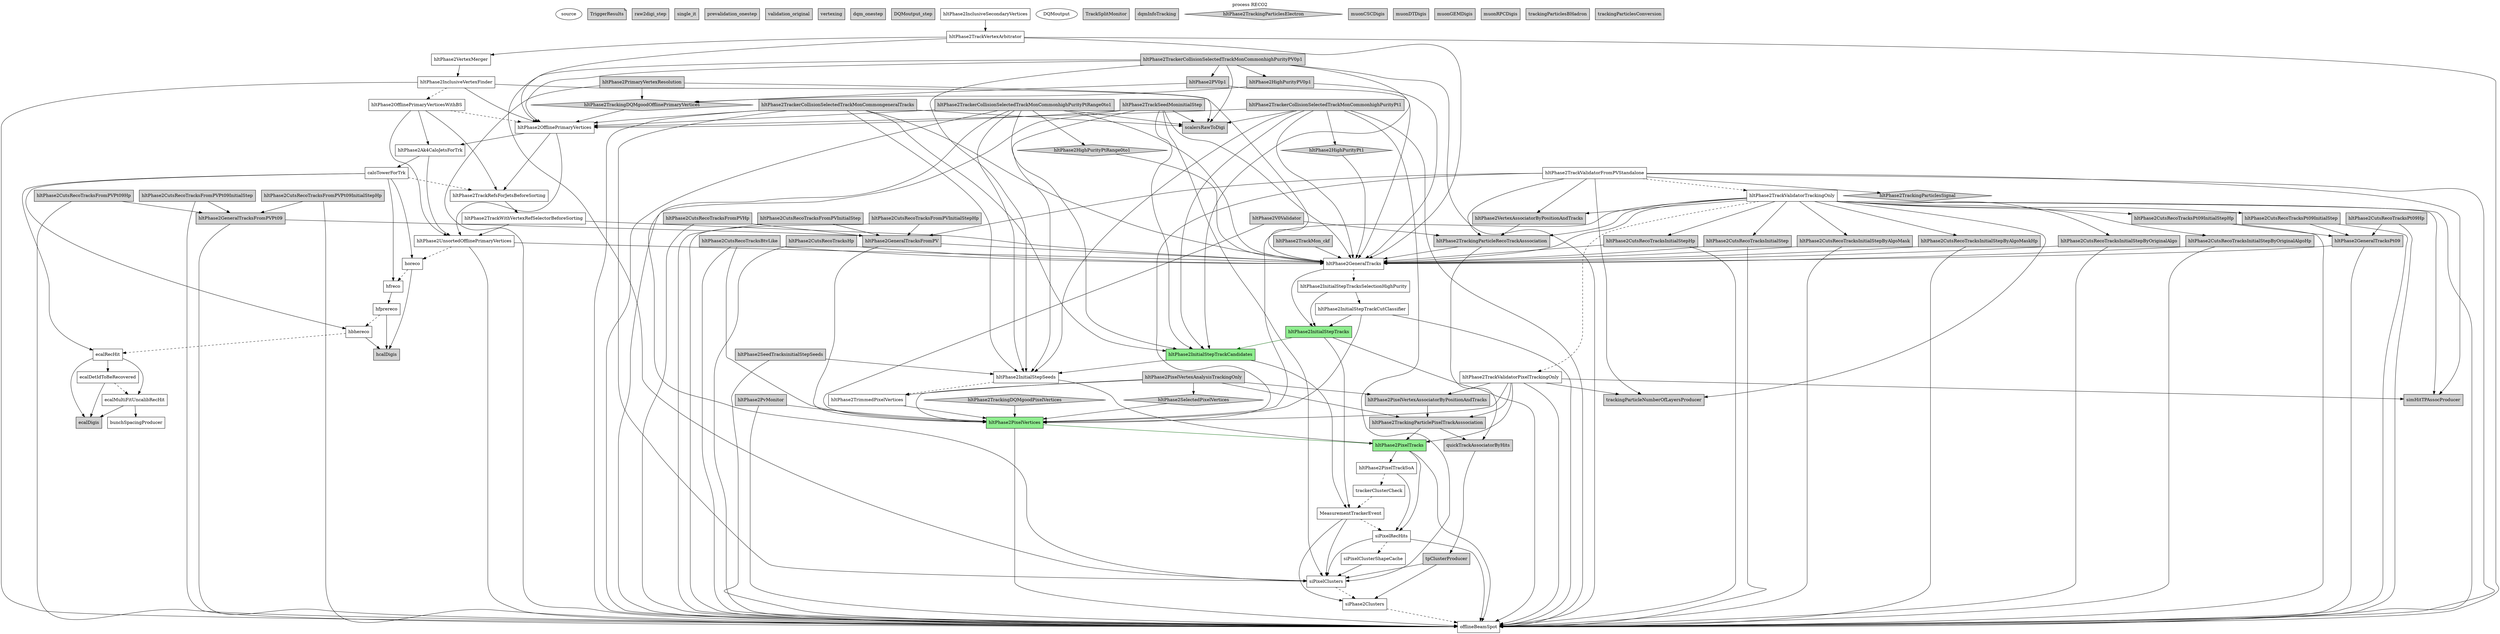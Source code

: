 digraph RECO2 {
graph [
label="process RECO2", labelloc=top];
0[color=black, fillcolor=white, label=source, shape=oval, style=filled, tooltip=PoolSource];
1[color=black, fillcolor=lightgrey, label=TriggerResults, shape=note, style=filled, tooltip=TriggerResultInserter];
2[color=black, fillcolor=lightgrey, label=raw2digi_step, shape=box, style=filled, tooltip=PathStatusInserter];
3[color=black, fillcolor=lightgrey, label=single_it, shape=box, style=filled, tooltip=PathStatusInserter];
4[color=black, fillcolor=lightgrey, label=prevalidation_onestep, shape=box, style=filled, tooltip=PathStatusInserter];
5[color=black, fillcolor=lightgrey, label=validation_original, shape=box, style=filled, tooltip=PathStatusInserter];
6[color=black, fillcolor=lightgrey, label=vertexing, shape=box, style=filled, tooltip=PathStatusInserter];
7[color=black, fillcolor=lightgrey, label=dqm_onestep, shape=box, style=filled, tooltip=EndPathStatusInserter];
8[color=black, fillcolor=lightgrey, label=DQMoutput_step, shape=box, style=filled, tooltip=EndPathStatusInserter];
9[color=black, fillcolor=white, label=offlineBeamSpot, shape=box, style=filled, tooltip=BeamSpotProducer];
10[color=black, fillcolor=white, label=siPhase2Clusters, shape=box, style=filled, tooltip=Phase2TrackerClusterizer];
11[color=black, fillcolor=white, label=siPixelClusters, shape=box, style=filled, tooltip=SiPixelClusterProducer];
12[color=black, fillcolor=white, label=siPixelClusterShapeCache, shape=box, style=filled, tooltip=SiPixelClusterShapeCacheProducer];
13[color=black, fillcolor=white, label=siPixelRecHits, shape=box, style=filled, tooltip=SiPixelRecHitSoAFromLegacy];
14[color=black, fillcolor=white, label=MeasurementTrackerEvent, shape=box, style=filled, tooltip=MeasurementTrackerEventProducer];
15[color=black, fillcolor=white, label=trackerClusterCheck, shape=box, style=filled, tooltip=ClusterCheckerEDProducer];
16[color=black, fillcolor=white, label=hltPhase2PixelTrackSoA, shape=box, style=filled, tooltip=CAHitNtupletCUDA];
17[color=black, fillcolor=lightgreen, label=hltPhase2PixelTracks, shape=box, style=filled, tooltip=PixelTrackProducerFromSoA];
18[color=black, fillcolor=lightgreen, label=hltPhase2PixelVertices, shape=box, style=filled, tooltip=PixelVertexProducer];
19[color=black, fillcolor=white, label=hltPhase2TrimmedPixelVertices, shape=box, style=filled, tooltip=PixelVertexCollectionTrimmer];
20[color=black, fillcolor=white, label=hltPhase2InitialStepSeeds, shape=box, style=filled, tooltip=SeedGeneratorFromProtoTracksEDProducer];
21[color=black, fillcolor=lightgreen, label=hltPhase2InitialStepTrackCandidates, shape=box, style=filled, tooltip=CkfTrackCandidateMaker];
22[color=black, fillcolor=lightgreen, label=hltPhase2InitialStepTracks, shape=box, style=filled, tooltip=TrackProducer];
23[color=black, fillcolor=white, label=hltPhase2InitialStepTrackCutClassifier, shape=box, style=filled, tooltip=TrackCutClassifier];
24[color=black, fillcolor=white, label=hltPhase2InitialStepTracksSelectionHighPurity, shape=box, style=filled, tooltip=TrackCollectionFilterCloner];
25[color=black, fillcolor=white, label=hltPhase2GeneralTracks, shape=box, style=filled, tooltip=TrackListMerger];
26[color=black, fillcolor=white, label=hltPhase2TrackValidatorPixelTrackingOnly, shape=box, style=filled, tooltip=MultiTrackValidator];
27[color=black, fillcolor=white, label=hltPhase2TrackValidatorTrackingOnly, shape=box, style=filled, tooltip=MultiTrackValidator];
28[color=black, fillcolor=white, label=hltPhase2TrackValidatorFromPVStandalone, shape=box, style=filled, tooltip=MultiTrackValidator];
29[color=black, fillcolor=white, label=bunchSpacingProducer, shape=box, style=filled, tooltip=BunchSpacingProducer];
30[color=black, fillcolor=white, label=ecalMultiFitUncalibRecHit, shape=box, style=filled, tooltip=EcalUncalibRecHitProducer];
31[color=black, fillcolor=white, label=ecalDetIdToBeRecovered, shape=box, style=filled, tooltip=EcalDetIdToBeRecoveredProducer];
32[color=black, fillcolor=white, label=ecalRecHit, shape=box, style=filled, tooltip=EcalRecHitProducer];
33[color=black, fillcolor=white, label=hbhereco, shape=box, style=filled, tooltip=HBHEPhase1Reconstructor];
34[color=black, fillcolor=white, label=hfprereco, shape=box, style=filled, tooltip=HFPreReconstructor];
35[color=black, fillcolor=white, label=hfreco, shape=box, style=filled, tooltip=HFPhase1Reconstructor];
36[color=black, fillcolor=white, label=horeco, shape=box, style=filled, tooltip=HcalHitReconstructor];
37[color=black, fillcolor=white, label=hltPhase2UnsortedOfflinePrimaryVertices, shape=box, style=filled, tooltip=PrimaryVertexProducer];
38[color=black, fillcolor=white, label=hltPhase2TrackWithVertexRefSelectorBeforeSorting, shape=box, style=filled, tooltip=TrackWithVertexRefSelector];
39[color=black, fillcolor=white, label=hltPhase2TrackRefsForJetsBeforeSorting, shape=box, style=filled, tooltip=ChargedRefCandidateProducer];
40[color=black, fillcolor=white, label=caloTowerForTrk, shape=box, style=filled, tooltip=CaloTowersCreator];
41[color=black, fillcolor=white, label=hltPhase2Ak4CaloJetsForTrk, shape=box, style=filled, tooltip=FastjetJetProducer];
42[color=black, fillcolor=white, label=hltPhase2OfflinePrimaryVertices, shape=box, style=filled, tooltip=RecoChargedRefCandidatePrimaryVertexSorter];
43[color=black, fillcolor=white, label=hltPhase2OfflinePrimaryVerticesWithBS, shape=box, style=filled, tooltip=RecoChargedRefCandidatePrimaryVertexSorter];
44[color=black, fillcolor=white, label=hltPhase2InclusiveVertexFinder, shape=box, style=filled, tooltip=InclusiveVertexFinder];
45[color=black, fillcolor=white, label=hltPhase2VertexMerger, shape=box, style=filled, tooltip=VertexMerger];
46[color=black, fillcolor=white, label=hltPhase2TrackVertexArbitrator, shape=box, style=filled, tooltip=TrackVertexArbitrator];
47[color=black, fillcolor=white, label=hltPhase2InclusiveSecondaryVertices, shape=box, style=filled, tooltip=VertexMerger];
48[color=black, fillcolor=white, label=DQMoutput, shape=oval, style=filled, tooltip=DQMRootOutputModule];
49[color=black, fillcolor=lightgrey, label=TrackSplitMonitor, shape=box, style=filled, tooltip=TrackSplittingMonitor];
50[color=black, fillcolor=lightgrey, label=dqmInfoTracking, shape=box, style=filled, tooltip=DQMEventInfo];
51[color=black, fillcolor=lightgrey, label=ecalDigis, shape=box, style=filled, tooltip=EcalRawToDigi];
52[color=black, fillcolor=lightgrey, label=hcalDigis, shape=box, style=filled, tooltip=HcalRawToDigi];
53[color=black, fillcolor=lightgrey, label=hltPhase2CutsRecoTracksBtvLike, shape=box, style=filled, tooltip=RecoTrackViewRefSelector];
54[color=black, fillcolor=lightgrey, label=hltPhase2CutsRecoTracksFromPVHp, shape=box, style=filled, tooltip=RecoTrackViewRefSelector];
55[color=black, fillcolor=lightgrey, label=hltPhase2CutsRecoTracksFromPVInitialStep, shape=box, style=filled, tooltip=RecoTrackViewRefSelector];
56[color=black, fillcolor=lightgrey, label=hltPhase2CutsRecoTracksFromPVInitialStepHp, shape=box, style=filled, tooltip=RecoTrackViewRefSelector];
57[color=black, fillcolor=lightgrey, label=hltPhase2CutsRecoTracksFromPVPt09Hp, shape=box, style=filled, tooltip=RecoTrackViewRefSelector];
58[color=black, fillcolor=lightgrey, label=hltPhase2CutsRecoTracksFromPVPt09InitialStep, shape=box, style=filled, tooltip=RecoTrackViewRefSelector];
59[color=black, fillcolor=lightgrey, label=hltPhase2CutsRecoTracksFromPVPt09InitialStepHp, shape=box, style=filled, tooltip=RecoTrackViewRefSelector];
60[color=black, fillcolor=lightgrey, label=hltPhase2CutsRecoTracksHp, shape=box, style=filled, tooltip=RecoTrackViewRefSelector];
61[color=black, fillcolor=lightgrey, label=hltPhase2CutsRecoTracksInitialStep, shape=box, style=filled, tooltip=RecoTrackViewRefSelector];
62[color=black, fillcolor=lightgrey, label=hltPhase2CutsRecoTracksInitialStepByAlgoMask, shape=box, style=filled, tooltip=RecoTrackViewRefSelector];
63[color=black, fillcolor=lightgrey, label=hltPhase2CutsRecoTracksInitialStepByAlgoMaskHp, shape=box, style=filled, tooltip=RecoTrackViewRefSelector];
64[color=black, fillcolor=lightgrey, label=hltPhase2CutsRecoTracksInitialStepByOriginalAlgo, shape=box, style=filled, tooltip=RecoTrackViewRefSelector];
65[color=black, fillcolor=lightgrey, label=hltPhase2CutsRecoTracksInitialStepByOriginalAlgoHp, shape=box, style=filled, tooltip=RecoTrackViewRefSelector];
66[color=black, fillcolor=lightgrey, label=hltPhase2CutsRecoTracksInitialStepHp, shape=box, style=filled, tooltip=RecoTrackViewRefSelector];
67[color=black, fillcolor=lightgrey, label=hltPhase2CutsRecoTracksPt09Hp, shape=box, style=filled, tooltip=RecoTrackViewRefSelector];
68[color=black, fillcolor=lightgrey, label=hltPhase2CutsRecoTracksPt09InitialStep, shape=box, style=filled, tooltip=RecoTrackViewRefSelector];
69[color=black, fillcolor=lightgrey, label=hltPhase2CutsRecoTracksPt09InitialStepHp, shape=box, style=filled, tooltip=RecoTrackViewRefSelector];
70[color=black, fillcolor=lightgrey, label=hltPhase2GeneralTracksFromPV, shape=box, style=filled, tooltip=TrackWithVertexRefSelector];
71[color=black, fillcolor=lightgrey, label=hltPhase2GeneralTracksFromPVPt09, shape=box, style=filled, tooltip=RecoTrackViewRefSelector];
72[color=black, fillcolor=lightgrey, label=hltPhase2GeneralTracksPt09, shape=box, style=filled, tooltip=RecoTrackViewRefSelector];
73[color=black, fillcolor=lightgrey, label=hltPhase2HighPurityPV0p1, shape=box, style=filled, tooltip=TrackWithVertexSelector];
74[color=black, fillcolor=lightgrey, label=hltPhase2HighPurityPt1, shape=diamond, style=filled, tooltip=TrackSelector];
75[color=black, fillcolor=lightgrey, label=hltPhase2HighPurityPtRange0to1, shape=diamond, style=filled, tooltip=TrackSelector];
76[color=black, fillcolor=lightgrey, label=hltPhase2PV0p1, shape=box, style=filled, tooltip=TrackWithVertexSelector];
77[color=black, fillcolor=lightgrey, label=hltPhase2PixelVertexAnalysisTrackingOnly, shape=box, style=filled, tooltip=PrimaryVertexAnalyzer4PUSlimmed];
78[color=black, fillcolor=lightgrey, label=hltPhase2PixelVertexAssociatorByPositionAndTracks, shape=box, style=filled, tooltip=VertexAssociatorByPositionAndTracksProducer];
79[color=black, fillcolor=lightgrey, label=hltPhase2PrimaryVertexResolution, shape=box, style=filled, tooltip=PrimaryVertexResolution];
80[color=black, fillcolor=lightgrey, label=hltPhase2PvMonitor, shape=box, style=filled, tooltip=PrimaryVertexMonitor];
81[color=black, fillcolor=lightgrey, label=hltPhase2SeedTracksinitialStepSeeds, shape=box, style=filled, tooltip=TrackFromSeedProducer];
82[color=black, fillcolor=lightgrey, label=hltPhase2SelectedPixelVertices, shape=diamond, style=filled, tooltip=VertexSelector];
83[color=black, fillcolor=lightgrey, label=hltPhase2TrackMon_ckf, shape=box, style=filled, tooltip=TrackEfficiencyMonitor];
84[color=black, fillcolor=lightgrey, label=hltPhase2TrackSeedMoninitialStep, shape=box, style=filled, tooltip=TrackingMonitor];
85[color=black, fillcolor=lightgrey, label=hltPhase2TrackerCollisionSelectedTrackMonCommongeneralTracks, shape=box, style=filled, tooltip=TrackingMonitor];
86[color=black, fillcolor=lightgrey, label=hltPhase2TrackerCollisionSelectedTrackMonCommonhighPurityPV0p1, shape=box, style=filled, tooltip=TrackingMonitor];
87[color=black, fillcolor=lightgrey, label=hltPhase2TrackerCollisionSelectedTrackMonCommonhighPurityPt1, shape=box, style=filled, tooltip=TrackingMonitor];
88[color=black, fillcolor=lightgrey, label=hltPhase2TrackerCollisionSelectedTrackMonCommonhighPurityPtRange0to1, shape=box, style=filled, tooltip=TrackingMonitor];
89[color=black, fillcolor=lightgrey, label=hltPhase2TrackingDQMgoodOfflinePrimaryVertices, shape=diamond, style=filled, tooltip=VertexSelector];
90[color=black, fillcolor=lightgrey, label=hltPhase2TrackingDQMgoodPixelVertices, shape=diamond, style=filled, tooltip=VertexSelector];
91[color=black, fillcolor=lightgrey, label=hltPhase2TrackingParticlePixelTrackAsssociation, shape=box, style=filled, tooltip=TrackAssociatorEDProducer];
92[color=black, fillcolor=lightgrey, label=hltPhase2TrackingParticleRecoTrackAsssociation, shape=box, style=filled, tooltip=TrackAssociatorEDProducer];
93[color=black, fillcolor=lightgrey, label=hltPhase2TrackingParticlesElectron, shape=diamond, style=filled, tooltip=TrackingParticleRefSelector];
94[color=black, fillcolor=lightgrey, label=hltPhase2TrackingParticlesSignal, shape=diamond, style=filled, tooltip=TrackingParticleRefSelector];
95[color=black, fillcolor=lightgrey, label=hltPhase2V0Validator, shape=box, style=filled, tooltip=V0Validator];
96[color=black, fillcolor=lightgrey, label=hltPhase2VertexAssociatorByPositionAndTracks, shape=box, style=filled, tooltip=VertexAssociatorByPositionAndTracksProducer];
97[color=black, fillcolor=lightgrey, label=muonCSCDigis, shape=box, style=filled, tooltip=CSCDCCUnpacker];
98[color=black, fillcolor=lightgrey, label=muonDTDigis, shape=box, style=filled, tooltip=DTuROSRawToDigi];
99[color=black, fillcolor=lightgrey, label=muonGEMDigis, shape=box, style=filled, tooltip=GEMRawToDigiModule];
100[color=black, fillcolor=lightgrey, label=muonRPCDigis, shape=box, style=filled, tooltip=RPCUnpackingModule];
101[color=black, fillcolor=lightgrey, label=quickTrackAssociatorByHits, shape=box, style=filled, tooltip=QuickTrackAssociatorByHitsProducer];
102[color=black, fillcolor=lightgrey, label=scalersRawToDigi, shape=box, style=filled, tooltip=ScalersRawToDigi];
103[color=black, fillcolor=lightgrey, label=simHitTPAssocProducer, shape=box, style=filled, tooltip=SimHitTPAssociationProducer];
104[color=black, fillcolor=lightgrey, label=tpClusterProducer, shape=box, style=filled, tooltip=ClusterTPAssociationProducer];
105[color=black, fillcolor=lightgrey, label=trackingParticleNumberOfLayersProducer, shape=box, style=filled, tooltip=TrackingParticleNumberOfLayersProducer];
106[color=black, fillcolor=lightgrey, label=trackingParticlesBHadron, shape=box, style=filled, tooltip=TrackingParticleBHadronRefSelector];
107[color=black, fillcolor=lightgrey, label=trackingParticlesConversion, shape=box, style=filled, tooltip=TrackingParticleConversionRefSelector];
10 -> 9[style=dashed];
11 -> 10[style=dashed];
12 -> 11;
13 -> 9;
13 -> 11;
13 -> 12[style=dashed];
14 -> 11;
14 -> 10;
14 -> 13[style=dashed];
15 -> 14[style=dashed];
16 -> 13;
16 -> 15[style=dashed];
17 -> 9;
17 -> 16;
17 -> 13;
18 -> 17[color=darkgreen];
18 -> 9;
19 -> 18;
20 -> 17;
20 -> 19[style=dashed];
21 -> 14;
21 -> 20;
22 -> 14;
22 -> 9;
22 -> 21[color=darkgreen];
23 -> 22;
23 -> 9;
23 -> 18;
24 -> 22;
24 -> 23;
25 -> 22;
25 -> 24[style=dashed];
26 -> 17;
26 -> 9;
26 -> 105;
26 -> 18;
26 -> 78;
26 -> 103;
26 -> 91;
27 -> 25;
27 -> 61;
27 -> 66;
27 -> 64;
27 -> 65;
27 -> 62;
27 -> 63;
27 -> 68;
27 -> 69;
27 -> 9;
27 -> 105;
27 -> 18;
27 -> 96;
27 -> 103;
27 -> 92;
27 -> 26[style=dashed];
28 -> 94;
28 -> 70;
28 -> 9;
28 -> 105;
28 -> 18;
28 -> 96;
28 -> 103;
28 -> 92;
28 -> 27[style=dashed];
30 -> 51;
30 -> 29;
31 -> 51;
31 -> 30[style=dashed];
32 -> 30;
32 -> 31;
32 -> 51;
33 -> 52;
33 -> 32[style=dashed];
34 -> 52;
34 -> 33[style=dashed];
35 -> 34;
36 -> 52;
36 -> 35[style=dashed];
37 -> 25;
37 -> 9;
37 -> 36[style=dashed];
38 -> 25;
38 -> 37;
39 -> 38;
40 -> 33;
40 -> 36;
40 -> 35;
40 -> 32;
40 -> 39[style=dashed];
41 -> 37;
41 -> 40;
42 -> 39;
42 -> 37;
42 -> 41;
43 -> 39;
43 -> 37;
43 -> 41;
43 -> 42[style=dashed];
44 -> 9;
44 -> 42;
44 -> 25;
44 -> 43[style=dashed];
45 -> 44;
46 -> 42;
46 -> 45;
46 -> 9;
46 -> 25;
47 -> 46;
53 -> 25;
53 -> 9;
53 -> 18;
54 -> 70;
54 -> 9;
55 -> 70;
55 -> 9;
56 -> 70;
56 -> 9;
57 -> 71;
57 -> 9;
58 -> 71;
58 -> 9;
59 -> 71;
59 -> 9;
60 -> 25;
60 -> 9;
61 -> 25;
61 -> 9;
62 -> 25;
62 -> 9;
63 -> 25;
63 -> 9;
64 -> 25;
64 -> 9;
65 -> 25;
65 -> 9;
66 -> 25;
66 -> 9;
67 -> 72;
67 -> 9;
68 -> 72;
68 -> 9;
69 -> 72;
69 -> 9;
70 -> 25;
70 -> 18;
71 -> 70;
71 -> 9;
72 -> 25;
72 -> 9;
73 -> 25;
73 -> 89;
74 -> 25;
75 -> 25;
76 -> 25;
76 -> 89;
77 -> 91;
77 -> 78;
77 -> 18;
77 -> 82;
77 -> 19;
78 -> 91;
79 -> 89;
79 -> 9;
79 -> 102;
80 -> 18;
80 -> 9;
81 -> 20;
81 -> 9;
82 -> 18;
83 -> 25;
84 -> 9;
84 -> 42;
84 -> 102;
84 -> 25;
84 -> 21;
84 -> 20;
84 -> 11;
85 -> 102;
85 -> 9;
85 -> 42;
85 -> 25;
85 -> 21;
85 -> 20;
85 -> 11;
86 -> 102;
86 -> 9;
86 -> 42;
86 -> 76;
86 -> 73;
86 -> 21;
86 -> 20;
86 -> 11;
87 -> 102;
87 -> 9;
87 -> 42;
87 -> 25;
87 -> 74;
87 -> 21;
87 -> 20;
87 -> 11;
88 -> 102;
88 -> 9;
88 -> 42;
88 -> 25;
88 -> 75;
88 -> 21;
88 -> 20;
88 -> 11;
89 -> 42;
90 -> 18;
91 -> 17;
91 -> 101;
92 -> 25;
92 -> 101;
95 -> 92;
95 -> 18;
96 -> 92;
101 -> 104;
104 -> 11;
104 -> 10;
}
